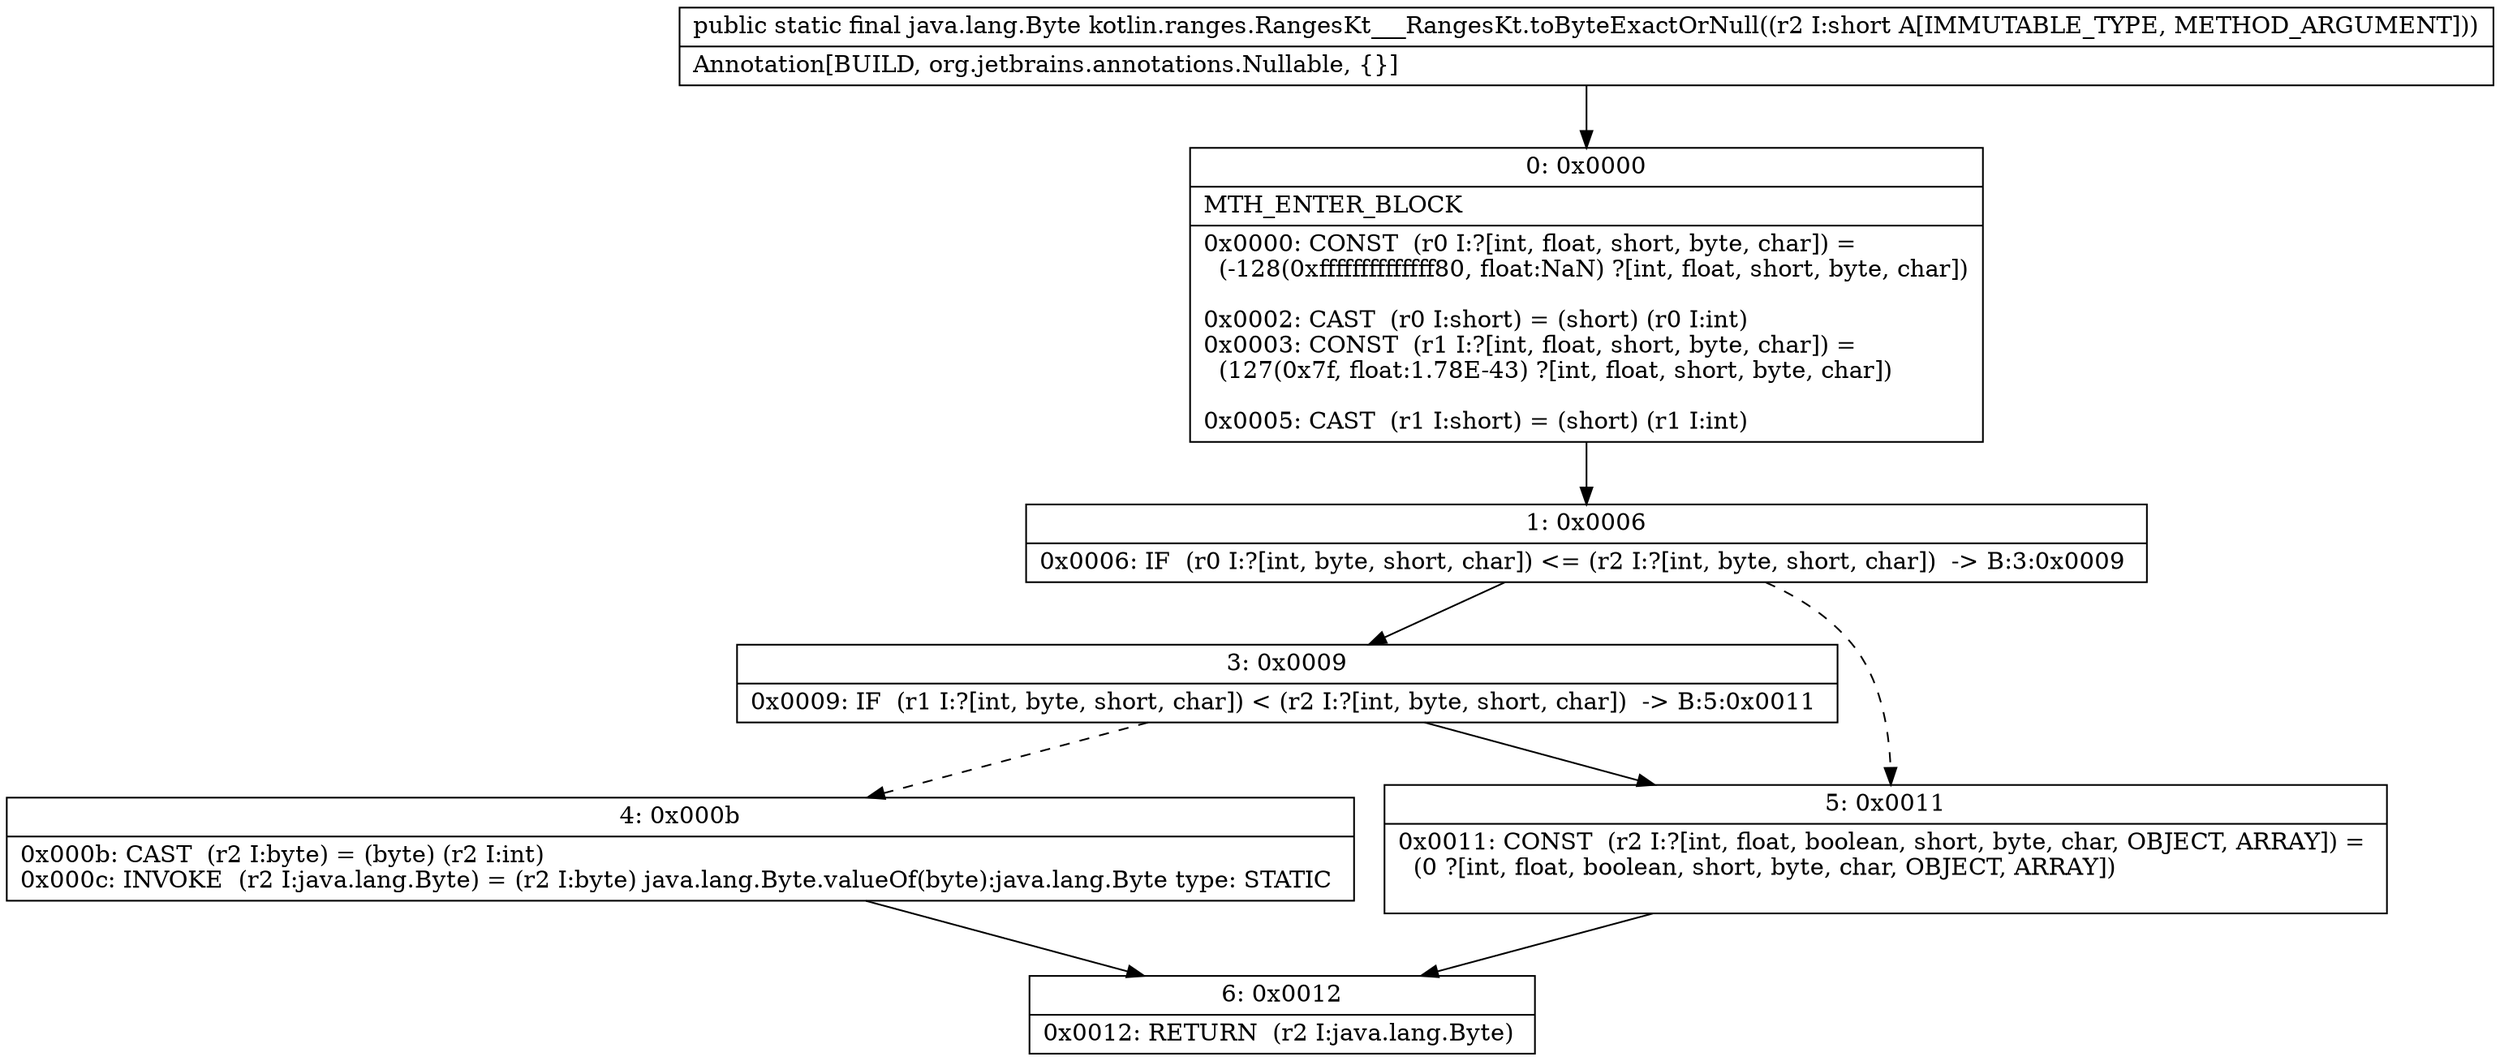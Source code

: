 digraph "CFG forkotlin.ranges.RangesKt___RangesKt.toByteExactOrNull(S)Ljava\/lang\/Byte;" {
Node_0 [shape=record,label="{0\:\ 0x0000|MTH_ENTER_BLOCK\l|0x0000: CONST  (r0 I:?[int, float, short, byte, char]) = \l  (\-128(0xffffffffffffff80, float:NaN) ?[int, float, short, byte, char])\l \l0x0002: CAST  (r0 I:short) = (short) (r0 I:int) \l0x0003: CONST  (r1 I:?[int, float, short, byte, char]) = \l  (127(0x7f, float:1.78E\-43) ?[int, float, short, byte, char])\l \l0x0005: CAST  (r1 I:short) = (short) (r1 I:int) \l}"];
Node_1 [shape=record,label="{1\:\ 0x0006|0x0006: IF  (r0 I:?[int, byte, short, char]) \<= (r2 I:?[int, byte, short, char])  \-\> B:3:0x0009 \l}"];
Node_3 [shape=record,label="{3\:\ 0x0009|0x0009: IF  (r1 I:?[int, byte, short, char]) \< (r2 I:?[int, byte, short, char])  \-\> B:5:0x0011 \l}"];
Node_4 [shape=record,label="{4\:\ 0x000b|0x000b: CAST  (r2 I:byte) = (byte) (r2 I:int) \l0x000c: INVOKE  (r2 I:java.lang.Byte) = (r2 I:byte) java.lang.Byte.valueOf(byte):java.lang.Byte type: STATIC \l}"];
Node_5 [shape=record,label="{5\:\ 0x0011|0x0011: CONST  (r2 I:?[int, float, boolean, short, byte, char, OBJECT, ARRAY]) = \l  (0 ?[int, float, boolean, short, byte, char, OBJECT, ARRAY])\l \l}"];
Node_6 [shape=record,label="{6\:\ 0x0012|0x0012: RETURN  (r2 I:java.lang.Byte) \l}"];
MethodNode[shape=record,label="{public static final java.lang.Byte kotlin.ranges.RangesKt___RangesKt.toByteExactOrNull((r2 I:short A[IMMUTABLE_TYPE, METHOD_ARGUMENT]))  | Annotation[BUILD, org.jetbrains.annotations.Nullable, \{\}]\l}"];
MethodNode -> Node_0;
Node_0 -> Node_1;
Node_1 -> Node_3;
Node_1 -> Node_5[style=dashed];
Node_3 -> Node_4[style=dashed];
Node_3 -> Node_5;
Node_4 -> Node_6;
Node_5 -> Node_6;
}

